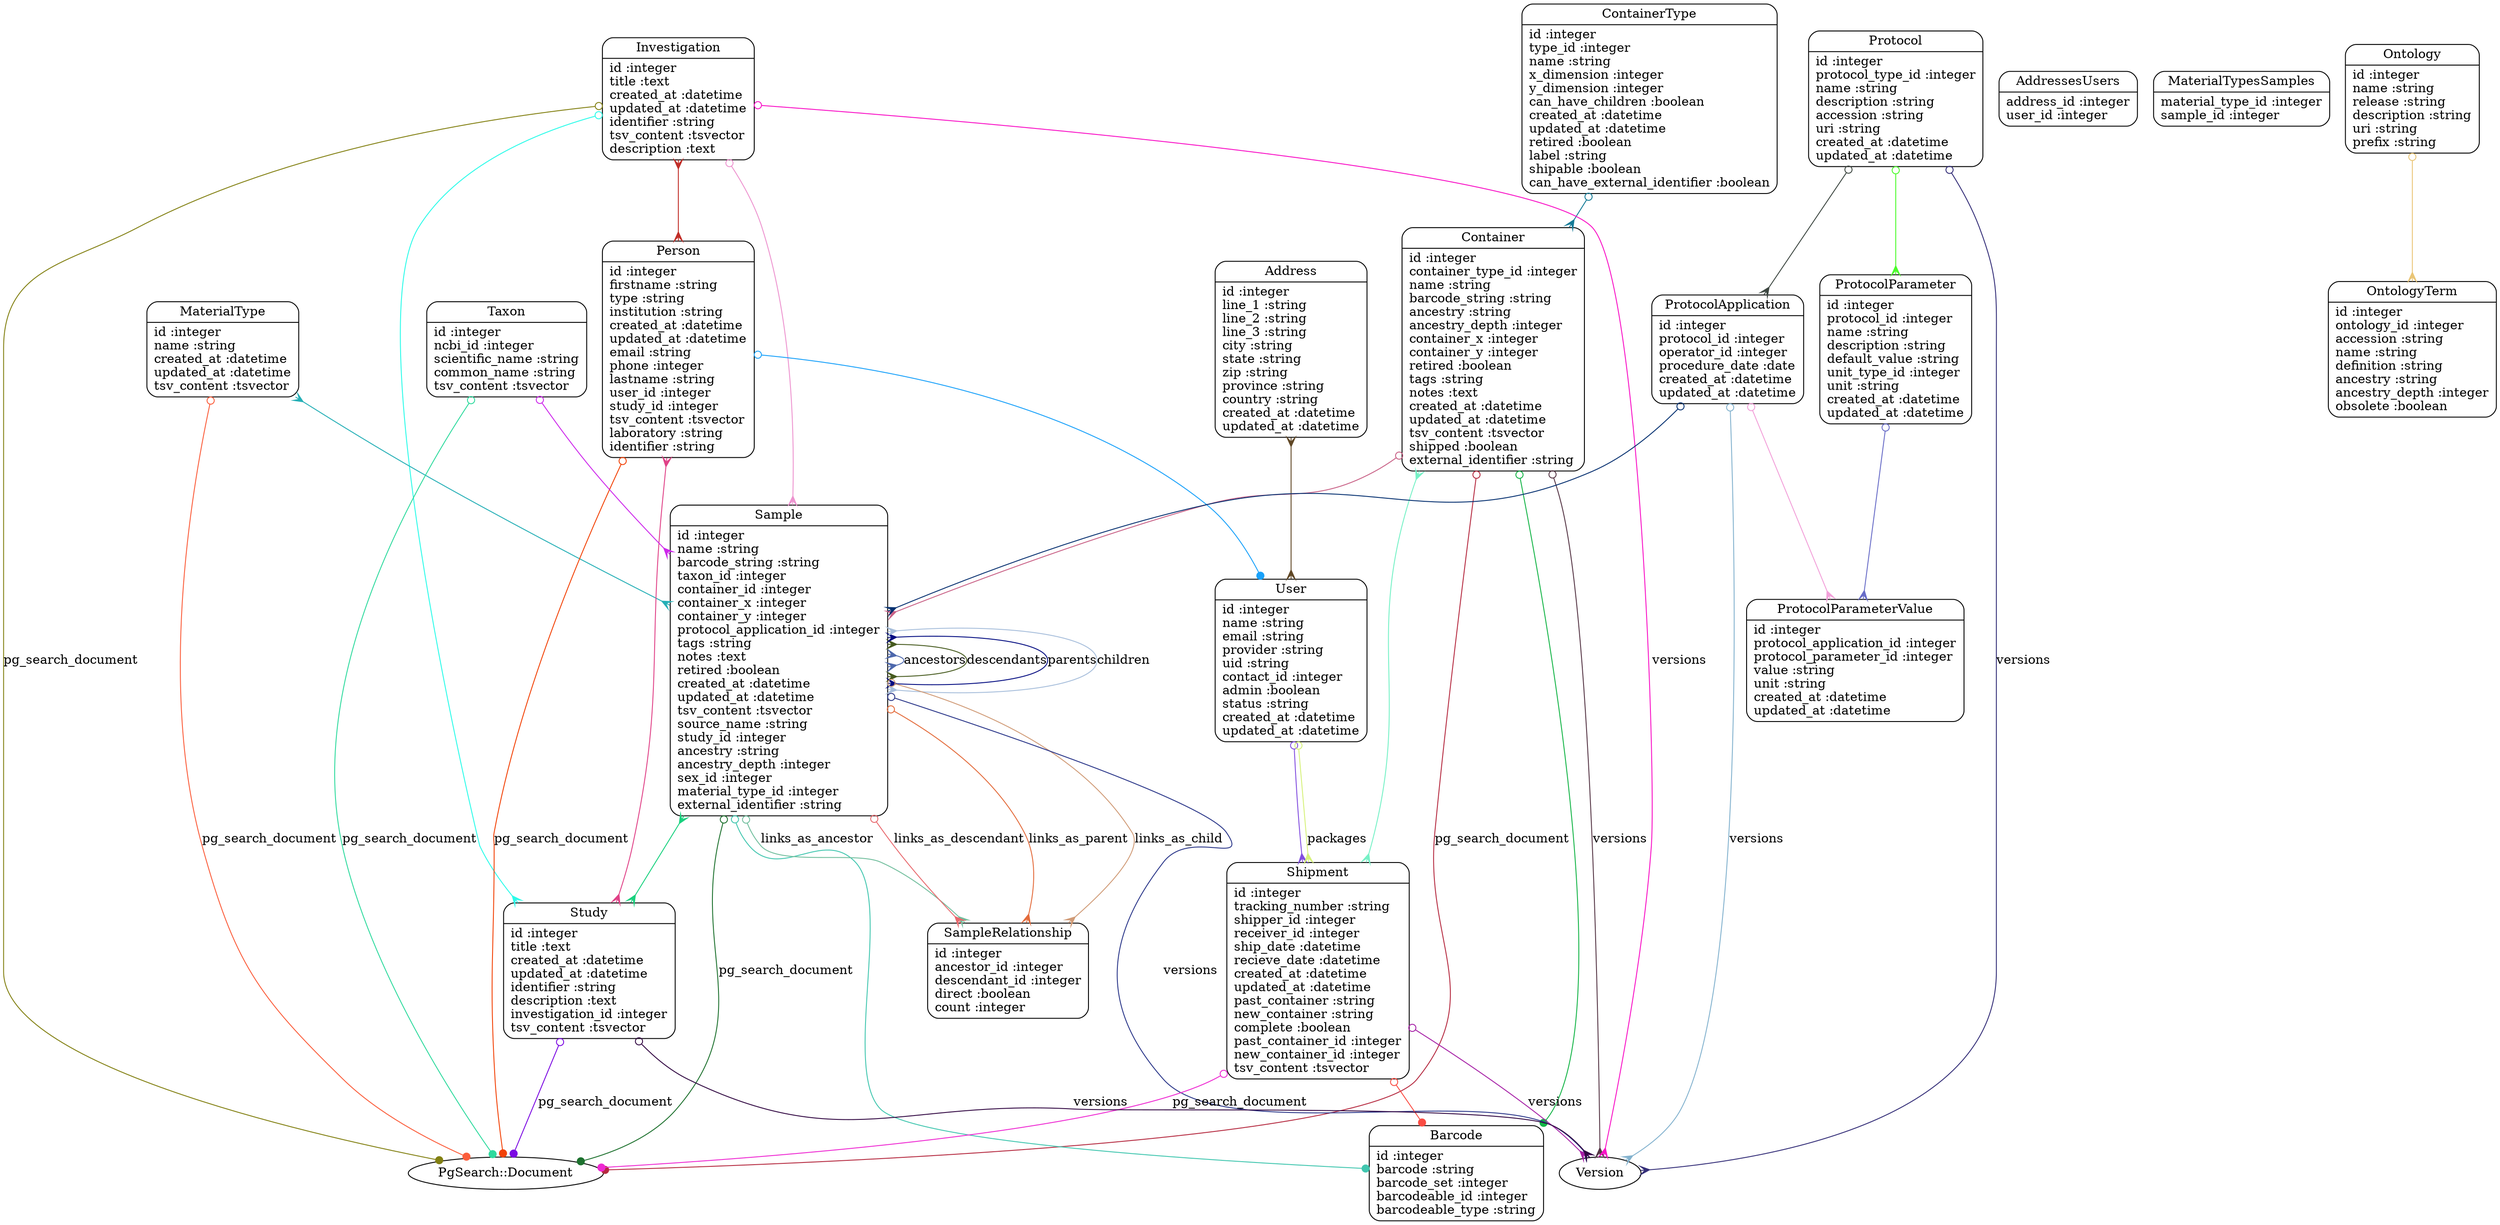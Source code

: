 digraph models_diagram {
	graph[overlap=false, splines=true]
	"Address" [shape=Mrecord, label="{Address|id :integer\lline_1 :string\lline_2 :string\lline_3 :string\lcity :string\lstate :string\lzip :string\lprovince :string\lcountry :string\lcreated_at :datetime\lupdated_at :datetime\l}"]
	"AddressesUsers" [shape=Mrecord, label="{AddressesUsers|address_id :integer\luser_id :integer\l}"]
	"Barcode" [shape=Mrecord, label="{Barcode|id :integer\lbarcode :string\lbarcode_set :integer\lbarcodeable_id :integer\lbarcodeable_type :string\l}"]
	"Container" [shape=Mrecord, label="{Container|id :integer\lcontainer_type_id :integer\lname :string\lbarcode_string :string\lancestry :string\lancestry_depth :integer\lcontainer_x :integer\lcontainer_y :integer\lretired :boolean\ltags :string\lnotes :text\lcreated_at :datetime\lupdated_at :datetime\ltsv_content :tsvector\lshipped :boolean\lexternal_identifier :string\l}"]
	"ContainerType" [shape=Mrecord, label="{ContainerType|id :integer\ltype_id :integer\lname :string\lx_dimension :integer\ly_dimension :integer\lcan_have_children :boolean\lcreated_at :datetime\lupdated_at :datetime\lretired :boolean\llabel :string\lshipable :boolean\lcan_have_external_identifier :boolean\l}"]
	"Investigation" [shape=Mrecord, label="{Investigation|id :integer\ltitle :text\lcreated_at :datetime\lupdated_at :datetime\lidentifier :string\ltsv_content :tsvector\ldescription :text\l}"]
	"MaterialType" [shape=Mrecord, label="{MaterialType|id :integer\lname :string\lcreated_at :datetime\lupdated_at :datetime\ltsv_content :tsvector\l}"]
	"MaterialTypesSamples" [shape=Mrecord, label="{MaterialTypesSamples|material_type_id :integer\lsample_id :integer\l}"]
	"Ontology" [shape=Mrecord, label="{Ontology|id :integer\lname :string\lrelease :string\ldescription :string\luri :string\lprefix :string\l}"]
	"OntologyTerm" [shape=Mrecord, label="{OntologyTerm|id :integer\lontology_id :integer\laccession :string\lname :string\ldefinition :string\lancestry :string\lancestry_depth :integer\lobsolete :boolean\l}"]
	"Person" [shape=Mrecord, label="{Person|id :integer\lfirstname :string\ltype :string\linstitution :string\lcreated_at :datetime\lupdated_at :datetime\lemail :string\lphone :integer\llastname :string\luser_id :integer\lstudy_id :integer\ltsv_content :tsvector\llaboratory :string\lidentifier :string\l}"]
	"Protocol" [shape=Mrecord, label="{Protocol|id :integer\lprotocol_type_id :integer\lname :string\ldescription :string\laccession :string\luri :string\lcreated_at :datetime\lupdated_at :datetime\l}"]
	"ProtocolApplication" [shape=Mrecord, label="{ProtocolApplication|id :integer\lprotocol_id :integer\loperator_id :integer\lprocedure_date :date\lcreated_at :datetime\lupdated_at :datetime\l}"]
	"ProtocolParameter" [shape=Mrecord, label="{ProtocolParameter|id :integer\lprotocol_id :integer\lname :string\ldescription :string\ldefault_value :string\lunit_type_id :integer\lunit :string\lcreated_at :datetime\lupdated_at :datetime\l}"]
	"ProtocolParameterValue" [shape=Mrecord, label="{ProtocolParameterValue|id :integer\lprotocol_application_id :integer\lprotocol_parameter_id :integer\lvalue :string\lunit :string\lcreated_at :datetime\lupdated_at :datetime\l}"]
	"Sample" [shape=Mrecord, label="{Sample|id :integer\lname :string\lbarcode_string :string\ltaxon_id :integer\lcontainer_id :integer\lcontainer_x :integer\lcontainer_y :integer\lprotocol_application_id :integer\ltags :string\lnotes :text\lretired :boolean\lcreated_at :datetime\lupdated_at :datetime\ltsv_content :tsvector\lsource_name :string\lstudy_id :integer\lancestry :string\lancestry_depth :integer\lsex_id :integer\lmaterial_type_id :integer\lexternal_identifier :string\l}"]
	"SampleRelationship" [shape=Mrecord, label="{SampleRelationship|id :integer\lancestor_id :integer\ldescendant_id :integer\ldirect :boolean\lcount :integer\l}"]
	"Shipment" [shape=Mrecord, label="{Shipment|id :integer\ltracking_number :string\lshipper_id :integer\lreceiver_id :integer\lship_date :datetime\lrecieve_date :datetime\lcreated_at :datetime\lupdated_at :datetime\lpast_container :string\lnew_container :string\lcomplete :boolean\lpast_container_id :integer\lnew_container_id :integer\ltsv_content :tsvector\l}"]
	"Study" [shape=Mrecord, label="{Study|id :integer\ltitle :text\lcreated_at :datetime\lupdated_at :datetime\lidentifier :string\ldescription :text\linvestigation_id :integer\ltsv_content :tsvector\l}"]
	"Taxon" [shape=Mrecord, label="{Taxon|id :integer\lncbi_id :integer\lscientific_name :string\lcommon_name :string\ltsv_content :tsvector\l}"]
	"User" [shape=Mrecord, label="{User|id :integer\lname :string\lemail :string\lprovider :string\luid :string\lcontact_id :integer\ladmin :boolean\lstatus :string\lcreated_at :datetime\lupdated_at :datetime\l}"]
	"Address" -> "User" [arrowtail=crow, arrowhead=crow, dir=both color="#604725"]
	"Container" -> "Sample" [arrowtail=odot, arrowhead=crow, dir=both color="#C96287"]
	"Container" -> "Barcode" [arrowtail=odot, arrowhead=dot, dir=both color="#13B446"]
	"Container" -> "Shipment" [arrowtail=crow, arrowhead=crow, dir=both color="#76F1C6"]
	"Container" -> "PgSearch::Document" [label="pg_search_document", arrowtail=odot, arrowhead=dot, dir=both color="#B52A40"]
	"Container" -> "Version" [label="versions", arrowtail=odot, arrowhead=crow, dir=both color="#543444"]
	"ContainerType" -> "Container" [arrowtail=odot, arrowhead=crow, dir=both color="#147B97"]
	"Investigation" -> "Study" [arrowtail=odot, arrowhead=crow, dir=both color="#2BFBE9"]
	"Investigation" -> "Sample" [arrowtail=odot, arrowhead=crow, dir=both color="#ED93CF"]
	"Investigation" -> "Person" [arrowtail=crow, arrowhead=crow, dir=both color="#C12E28"]
	"Investigation" -> "PgSearch::Document" [label="pg_search_document", arrowtail=odot, arrowhead=dot, dir=both color="#828012"]
	"Investigation" -> "Version" [label="versions", arrowtail=odot, arrowhead=crow, dir=both color="#F910C6"]
	"MaterialType" -> "Sample" [arrowtail=crow, arrowhead=crow, dir=both color="#25AFB6"]
	"MaterialType" -> "PgSearch::Document" [label="pg_search_document", arrowtail=odot, arrowhead=dot, dir=both color="#FB5D3B"]
	"Ontology" -> "OntologyTerm" [arrowtail=odot, arrowhead=crow, dir=both color="#E9C576"]
	"Person" -> "Study" [arrowtail=crow, arrowhead=crow, dir=both color="#E04187"]
	"Person" -> "User" [arrowtail=odot, arrowhead=dot, dir=both color="#19A1FA"]
	"Person" -> "PgSearch::Document" [label="pg_search_document", arrowtail=odot, arrowhead=dot, dir=both color="#F24207"]
	"Protocol" -> "ProtocolApplication" [arrowtail=odot, arrowhead=crow, dir=both color="#3D4741"]
	"Protocol" -> "ProtocolParameter" [arrowtail=odot, arrowhead=crow, dir=both color="#4BFB2B"]
	"Protocol" -> "Version" [label="versions", arrowtail=odot, arrowhead=crow, dir=both color="#342E78"]
	"ProtocolApplication" -> "Sample" [arrowtail=odot, arrowhead=crow, dir=both color="#053070"]
	"ProtocolApplication" -> "ProtocolParameterValue" [arrowtail=odot, arrowhead=crow, dir=both color="#F2A0D9"]
	"ProtocolApplication" -> "Version" [label="versions", arrowtail=odot, arrowhead=crow, dir=both color="#83B2CE"]
	"ProtocolParameter" -> "ProtocolParameterValue" [arrowtail=odot, arrowhead=crow, dir=both color="#686CC7"]
	"Sample" -> "Barcode" [arrowtail=odot, arrowhead=dot, dir=both color="#41C6AF"]
	"Sample" -> "Study" [arrowtail=crow, arrowhead=crow, dir=both color="#18D17E"]
	"Sample" -> "SampleRelationship" [label="links_as_ancestor", arrowtail=odot, arrowhead=crow, dir=both color="#71BE9D"]
	"Sample" -> "SampleRelationship" [label="links_as_descendant", arrowtail=odot, arrowhead=crow, dir=both color="#E8696E"]
	"Sample" -> "Sample" [label="ancestors", arrowtail=crow, arrowhead=crow, dir=both color="#4C67AC"]
	"Sample" -> "Sample" [label="descendants", arrowtail=crow, arrowhead=crow, dir=both color="#465A1E"]
	"Sample" -> "SampleRelationship" [label="links_as_parent", arrowtail=odot, arrowhead=crow, dir=both color="#E36B3B"]
	"Sample" -> "SampleRelationship" [label="links_as_child", arrowtail=odot, arrowhead=crow, dir=both color="#D09B77"]
	"Sample" -> "Sample" [label="parents", arrowtail=crow, arrowhead=crow, dir=both color="#030C81"]
	"Sample" -> "Sample" [label="children", arrowtail=crow, arrowhead=crow, dir=both color="#A7BEDB"]
	"Sample" -> "PgSearch::Document" [label="pg_search_document", arrowtail=odot, arrowhead=dot, dir=both color="#1D712E"]
	"Sample" -> "Version" [label="versions", arrowtail=odot, arrowhead=crow, dir=both color="#2A3689"]
	"Shipment" -> "Barcode" [arrowtail=odot, arrowhead=dot, dir=both color="#FA4C43"]
	"Shipment" -> "PgSearch::Document" [label="pg_search_document", arrowtail=odot, arrowhead=dot, dir=both color="#EE29D2"]
	"Shipment" -> "Version" [label="versions", arrowtail=odot, arrowhead=crow, dir=both color="#A620A6"]
	"Study" -> "PgSearch::Document" [label="pg_search_document", arrowtail=odot, arrowhead=dot, dir=both color="#7B09E2"]
	"Study" -> "Version" [label="versions", arrowtail=odot, arrowhead=crow, dir=both color="#310742"]
	"Taxon" -> "Sample" [arrowtail=odot, arrowhead=crow, dir=both color="#CD26EB"]
	"Taxon" -> "PgSearch::Document" [label="pg_search_document", arrowtail=odot, arrowhead=dot, dir=both color="#2FDA9E"]
	"User" -> "Shipment" [arrowtail=odot, arrowhead=crow, dir=both color="#824EDF"]
	"User" -> "Shipment" [label="packages", arrowtail=odot, arrowhead=crow, dir=both color="#D6F17B"]
}
